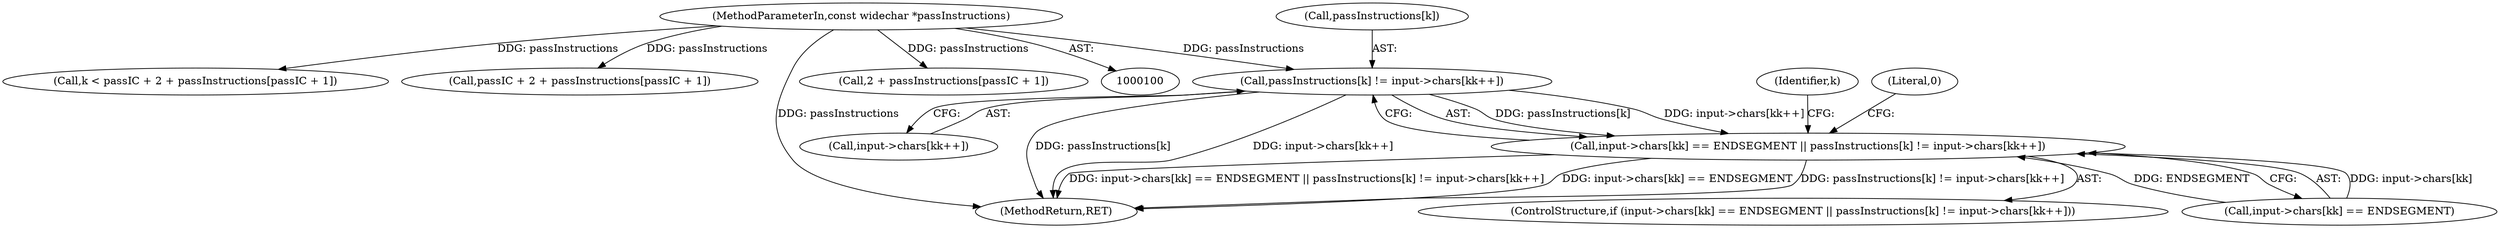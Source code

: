 digraph "0_liblouis_5e4089659bb49b3095fa541fa6387b4c40d7396e@array" {
"1000139" [label="(Call,passInstructions[k] != input->chars[kk++])"];
"1000103" [label="(MethodParameterIn,const widechar *passInstructions)"];
"1000131" [label="(Call,input->chars[kk] == ENDSEGMENT || passInstructions[k] != input->chars[kk++])"];
"1000143" [label="(Call,input->chars[kk++])"];
"1000129" [label="(Identifier,k)"];
"1000139" [label="(Call,passInstructions[k] != input->chars[kk++])"];
"1000117" [label="(Call,k < passIC + 2 + passInstructions[passIC + 1])"];
"1000119" [label="(Call,passIC + 2 + passInstructions[passIC + 1])"];
"1000150" [label="(Literal,0)"];
"1000140" [label="(Call,passInstructions[k])"];
"1000132" [label="(Call,input->chars[kk] == ENDSEGMENT)"];
"1000153" [label="(MethodReturn,RET)"];
"1000103" [label="(MethodParameterIn,const widechar *passInstructions)"];
"1000121" [label="(Call,2 + passInstructions[passIC + 1])"];
"1000130" [label="(ControlStructure,if (input->chars[kk] == ENDSEGMENT || passInstructions[k] != input->chars[kk++]))"];
"1000131" [label="(Call,input->chars[kk] == ENDSEGMENT || passInstructions[k] != input->chars[kk++])"];
"1000139" -> "1000131"  [label="AST: "];
"1000139" -> "1000143"  [label="CFG: "];
"1000140" -> "1000139"  [label="AST: "];
"1000143" -> "1000139"  [label="AST: "];
"1000131" -> "1000139"  [label="CFG: "];
"1000139" -> "1000153"  [label="DDG: passInstructions[k]"];
"1000139" -> "1000153"  [label="DDG: input->chars[kk++]"];
"1000139" -> "1000131"  [label="DDG: passInstructions[k]"];
"1000139" -> "1000131"  [label="DDG: input->chars[kk++]"];
"1000103" -> "1000139"  [label="DDG: passInstructions"];
"1000103" -> "1000100"  [label="AST: "];
"1000103" -> "1000153"  [label="DDG: passInstructions"];
"1000103" -> "1000117"  [label="DDG: passInstructions"];
"1000103" -> "1000119"  [label="DDG: passInstructions"];
"1000103" -> "1000121"  [label="DDG: passInstructions"];
"1000131" -> "1000130"  [label="AST: "];
"1000131" -> "1000132"  [label="CFG: "];
"1000132" -> "1000131"  [label="AST: "];
"1000150" -> "1000131"  [label="CFG: "];
"1000129" -> "1000131"  [label="CFG: "];
"1000131" -> "1000153"  [label="DDG: input->chars[kk] == ENDSEGMENT || passInstructions[k] != input->chars[kk++]"];
"1000131" -> "1000153"  [label="DDG: input->chars[kk] == ENDSEGMENT"];
"1000131" -> "1000153"  [label="DDG: passInstructions[k] != input->chars[kk++]"];
"1000132" -> "1000131"  [label="DDG: input->chars[kk]"];
"1000132" -> "1000131"  [label="DDG: ENDSEGMENT"];
}
